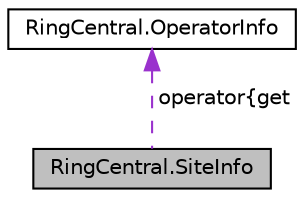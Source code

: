 digraph "RingCentral.SiteInfo"
{
 // LATEX_PDF_SIZE
  edge [fontname="Helvetica",fontsize="10",labelfontname="Helvetica",labelfontsize="10"];
  node [fontname="Helvetica",fontsize="10",shape=record];
  Node1 [label="RingCentral.SiteInfo",height=0.2,width=0.4,color="black", fillcolor="grey75", style="filled", fontcolor="black",tooltip=" "];
  Node2 -> Node1 [dir="back",color="darkorchid3",fontsize="10",style="dashed",label=" operator\{get" ,fontname="Helvetica"];
  Node2 [label="RingCentral.OperatorInfo",height=0.2,width=0.4,color="black", fillcolor="white", style="filled",URL="$classRingCentral_1_1OperatorInfo.html",tooltip="Site Fax/SMS recipient (operator) reference. Multi-level IVR should be enabled"];
}
